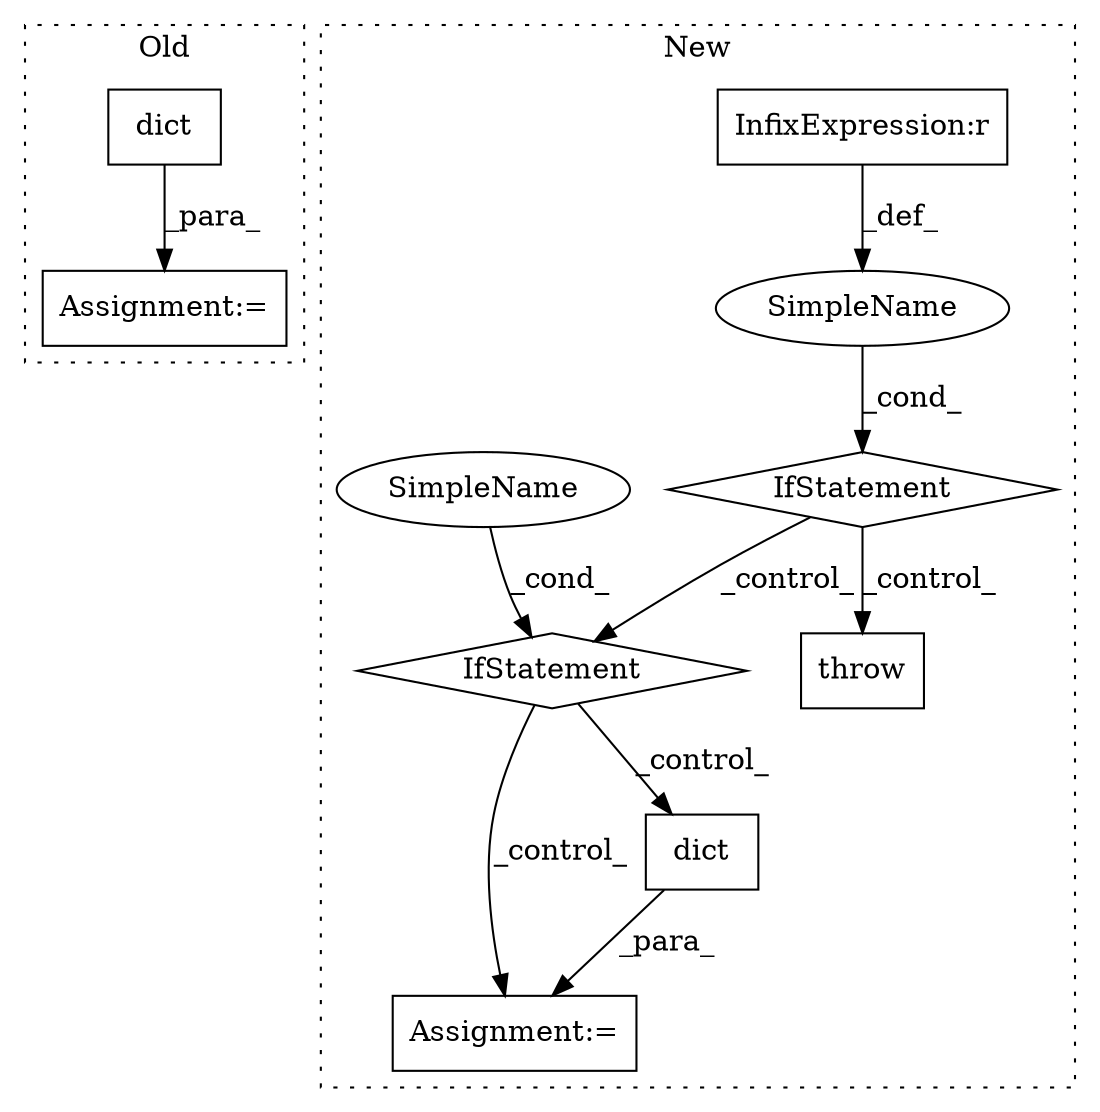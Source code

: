 digraph G {
subgraph cluster0 {
1 [label="dict" a="32" s="2143,2179" l="5,1" shape="box"];
5 [label="Assignment:=" a="7" s="2142" l="1" shape="box"];
label = "Old";
style="dotted";
}
subgraph cluster1 {
2 [label="throw" a="53" s="1227" l="6" shape="box"];
3 [label="IfStatement" a="25" s="1191,1217" l="4,2" shape="diamond"];
4 [label="SimpleName" a="42" s="" l="" shape="ellipse"];
6 [label="InfixExpression:r" a="27" s="1209" l="4" shape="box"];
7 [label="IfStatement" a="25" s="1738,1761" l="4,2" shape="diamond"];
8 [label="Assignment:=" a="7" s="1777" l="1" shape="box"];
9 [label="SimpleName" a="42" s="" l="" shape="ellipse"];
10 [label="dict" a="32" s="1778,1791" l="5,1" shape="box"];
label = "New";
style="dotted";
}
1 -> 5 [label="_para_"];
3 -> 7 [label="_control_"];
3 -> 2 [label="_control_"];
4 -> 3 [label="_cond_"];
6 -> 4 [label="_def_"];
7 -> 10 [label="_control_"];
7 -> 8 [label="_control_"];
9 -> 7 [label="_cond_"];
10 -> 8 [label="_para_"];
}
